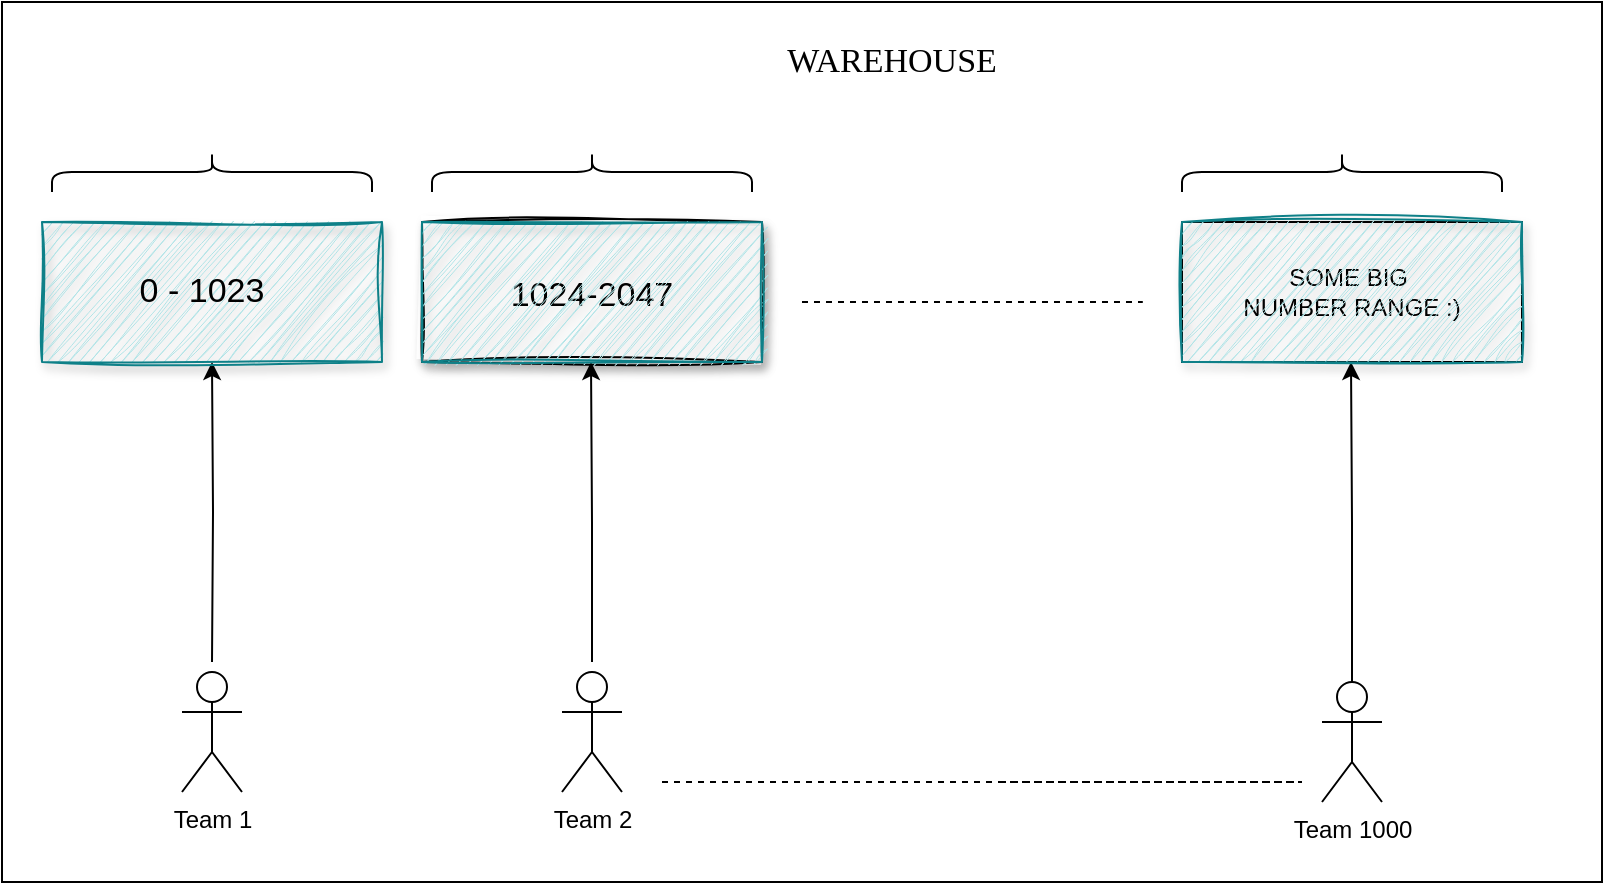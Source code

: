 <mxfile version="27.1.6">
  <diagram name="Page-1" id="mutditDrqTFvzeNklLzK">
    <mxGraphModel dx="1426" dy="824" grid="1" gridSize="10" guides="1" tooltips="1" connect="1" arrows="1" fold="1" page="1" pageScale="1" pageWidth="827" pageHeight="1169" background="none" math="0" shadow="0">
      <root>
        <mxCell id="0" />
        <mxCell id="1" parent="0" />
        <mxCell id="yXn4_mn100TUutPYV0t5-28" value="" style="rounded=0;whiteSpace=wrap;html=1;" vertex="1" parent="1">
          <mxGeometry x="40" y="190" width="800" height="440" as="geometry" />
        </mxCell>
        <mxCell id="yXn4_mn100TUutPYV0t5-27" value="" style="group" vertex="1" connectable="0" parent="1">
          <mxGeometry x="60" y="265" width="740" height="325" as="geometry" />
        </mxCell>
        <mxCell id="yXn4_mn100TUutPYV0t5-10" value="" style="edgeStyle=orthogonalEdgeStyle;rounded=0;orthogonalLoop=1;jettySize=auto;html=1;" edge="1" parent="yXn4_mn100TUutPYV0t5-27" target="yXn4_mn100TUutPYV0t5-9">
          <mxGeometry relative="1" as="geometry">
            <mxPoint x="85" y="255" as="sourcePoint" />
          </mxGeometry>
        </mxCell>
        <mxCell id="yXn4_mn100TUutPYV0t5-1" value="Team 1" style="shape=umlActor;verticalLabelPosition=bottom;verticalAlign=top;html=1;outlineConnect=0;" vertex="1" parent="yXn4_mn100TUutPYV0t5-27">
          <mxGeometry x="70" y="260" width="30" height="60" as="geometry" />
        </mxCell>
        <mxCell id="yXn4_mn100TUutPYV0t5-2" value="Team 2" style="shape=umlActor;verticalLabelPosition=bottom;verticalAlign=top;html=1;outlineConnect=0;" vertex="1" parent="yXn4_mn100TUutPYV0t5-27">
          <mxGeometry x="260" y="260" width="30" height="60" as="geometry" />
        </mxCell>
        <mxCell id="yXn4_mn100TUutPYV0t5-6" value="Team 1000" style="shape=umlActor;verticalLabelPosition=bottom;verticalAlign=top;html=1;outlineConnect=0;" vertex="1" parent="yXn4_mn100TUutPYV0t5-27">
          <mxGeometry x="640" y="265" width="30" height="60" as="geometry" />
        </mxCell>
        <mxCell id="yXn4_mn100TUutPYV0t5-9" value="" style="whiteSpace=wrap;html=1;verticalAlign=top;labelBackgroundColor=default;sketch=1;curveFitting=1;jiggle=2;shadow=1;fillColor=#b0e3e6;strokeColor=#0e8088;" vertex="1" parent="yXn4_mn100TUutPYV0t5-27">
          <mxGeometry y="35" width="170" height="70" as="geometry" />
        </mxCell>
        <mxCell id="yXn4_mn100TUutPYV0t5-11" value="" style="edgeStyle=orthogonalEdgeStyle;rounded=0;orthogonalLoop=1;jettySize=auto;html=1;" edge="1" parent="yXn4_mn100TUutPYV0t5-27">
          <mxGeometry relative="1" as="geometry">
            <mxPoint x="275" y="255" as="sourcePoint" />
            <mxPoint x="274.5" y="105" as="targetPoint" />
            <Array as="points">
              <mxPoint x="274.5" y="185" />
              <mxPoint x="274.5" y="185" />
            </Array>
          </mxGeometry>
        </mxCell>
        <mxCell id="yXn4_mn100TUutPYV0t5-12" value="&lt;div&gt;&lt;span style=&quot;font-size: 17px;&quot;&gt;&lt;br&gt;&lt;/span&gt;&lt;/div&gt;&lt;span style=&quot;font-size: 17px;&quot;&gt;1024-2047&lt;/span&gt;" style="whiteSpace=wrap;html=1;verticalAlign=top;sketch=1;curveFitting=1;jiggle=2;shadow=1;" vertex="1" parent="yXn4_mn100TUutPYV0t5-27">
          <mxGeometry x="190" y="35" width="170" height="70" as="geometry" />
        </mxCell>
        <mxCell id="yXn4_mn100TUutPYV0t5-13" value="&lt;div&gt;&lt;br&gt;&lt;/div&gt;SOME BIG&amp;nbsp;&lt;div&gt;NUMBER RANGE :)&lt;/div&gt;" style="whiteSpace=wrap;html=1;verticalAlign=top;" vertex="1" parent="yXn4_mn100TUutPYV0t5-27">
          <mxGeometry x="570" y="35" width="170" height="70" as="geometry" />
        </mxCell>
        <mxCell id="yXn4_mn100TUutPYV0t5-14" value="" style="edgeStyle=orthogonalEdgeStyle;rounded=0;orthogonalLoop=1;jettySize=auto;html=1;" edge="1" parent="yXn4_mn100TUutPYV0t5-27">
          <mxGeometry relative="1" as="geometry">
            <mxPoint x="655" y="265" as="sourcePoint" />
            <mxPoint x="654.5" y="105" as="targetPoint" />
            <Array as="points">
              <mxPoint x="654.5" y="185" />
              <mxPoint x="654.5" y="185" />
            </Array>
          </mxGeometry>
        </mxCell>
        <mxCell id="yXn4_mn100TUutPYV0t5-15" value="" style="shape=curlyBracket;whiteSpace=wrap;html=1;rounded=1;labelPosition=left;verticalLabelPosition=middle;align=right;verticalAlign=middle;rotation=90;size=0.5;" vertex="1" parent="yXn4_mn100TUutPYV0t5-27">
          <mxGeometry x="75" y="-70" width="20" height="160" as="geometry" />
        </mxCell>
        <mxCell id="yXn4_mn100TUutPYV0t5-18" value="" style="shape=curlyBracket;whiteSpace=wrap;html=1;rounded=1;labelPosition=left;verticalLabelPosition=middle;align=right;verticalAlign=middle;rotation=90;size=0.5;" vertex="1" parent="yXn4_mn100TUutPYV0t5-27">
          <mxGeometry x="265" y="-70" width="20" height="160" as="geometry" />
        </mxCell>
        <mxCell id="yXn4_mn100TUutPYV0t5-19" value="" style="shape=curlyBracket;whiteSpace=wrap;html=1;rounded=1;labelPosition=left;verticalLabelPosition=middle;align=right;verticalAlign=middle;rotation=90;size=0.5;" vertex="1" parent="yXn4_mn100TUutPYV0t5-27">
          <mxGeometry x="640" y="-70" width="20" height="160" as="geometry" />
        </mxCell>
        <mxCell id="yXn4_mn100TUutPYV0t5-25" value="&lt;span style=&quot;font-size: 17px;&quot;&gt;0 - 1023&lt;/span&gt;" style="text;html=1;align=center;verticalAlign=middle;whiteSpace=wrap;rounded=0;strokeWidth=0;" vertex="1" parent="yXn4_mn100TUutPYV0t5-27">
          <mxGeometry x="20" y="55" width="120" height="30" as="geometry" />
        </mxCell>
        <mxCell id="yXn4_mn100TUutPYV0t5-29" value="" style="endArrow=none;dashed=1;html=1;rounded=0;entryX=0.713;entryY=0.341;entryDx=0;entryDy=0;entryPerimeter=0;" edge="1" parent="yXn4_mn100TUutPYV0t5-27" target="yXn4_mn100TUutPYV0t5-28">
          <mxGeometry width="50" height="50" relative="1" as="geometry">
            <mxPoint x="380" y="75" as="sourcePoint" />
            <mxPoint x="430" y="25" as="targetPoint" />
          </mxGeometry>
        </mxCell>
        <mxCell id="yXn4_mn100TUutPYV0t5-30" value="" style="endArrow=none;dashed=1;html=1;rounded=0;" edge="1" parent="yXn4_mn100TUutPYV0t5-27">
          <mxGeometry width="50" height="50" relative="1" as="geometry">
            <mxPoint x="310" y="315" as="sourcePoint" />
            <mxPoint x="480" y="315" as="targetPoint" />
            <Array as="points">
              <mxPoint x="630" y="315" />
            </Array>
          </mxGeometry>
        </mxCell>
        <mxCell id="yXn4_mn100TUutPYV0t5-50" value="" style="whiteSpace=wrap;html=1;verticalAlign=top;labelBackgroundColor=default;sketch=1;curveFitting=1;jiggle=2;shadow=1;fillColor=#b0e3e6;strokeColor=#0e8088;" vertex="1" parent="yXn4_mn100TUutPYV0t5-27">
          <mxGeometry x="190" y="35" width="170" height="70" as="geometry" />
        </mxCell>
        <mxCell id="yXn4_mn100TUutPYV0t5-51" value="" style="whiteSpace=wrap;html=1;verticalAlign=top;labelBackgroundColor=default;sketch=1;curveFitting=1;jiggle=2;shadow=1;fillColor=#b0e3e6;strokeColor=#0e8088;" vertex="1" parent="yXn4_mn100TUutPYV0t5-27">
          <mxGeometry x="570" y="35" width="170" height="70" as="geometry" />
        </mxCell>
        <mxCell id="yXn4_mn100TUutPYV0t5-52" value="&lt;font face=&quot;Times New Roman&quot; style=&quot;font-size: 17px;&quot;&gt;WAREHOUSE&lt;/font&gt;" style="text;html=1;align=center;verticalAlign=middle;whiteSpace=wrap;rounded=0;" vertex="1" parent="1">
          <mxGeometry x="350" y="200" width="270" height="40" as="geometry" />
        </mxCell>
      </root>
    </mxGraphModel>
  </diagram>
</mxfile>
